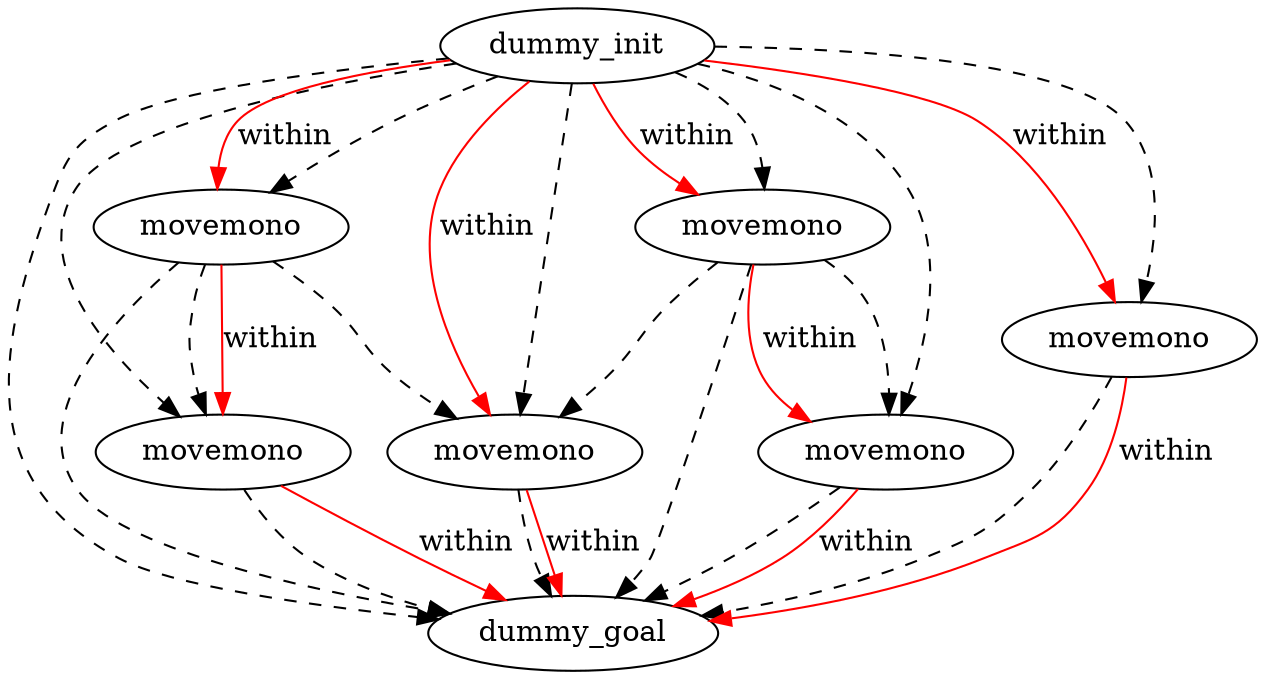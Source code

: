 digraph {
	"77e592ea-8f58-9592-f537-1acd6ae6e9ac" [label=dummy_init]
	"5870298c-3620-6014-7ea7-e3d3c8c40462" [label=dummy_goal]
	"288f1195-bdda-bc6d-f848-241a6afed8c6" [label=movemono]
	"16608380-5169-7823-169e-ad19cd1624ed" [label=movemono]
	"a46b4454-fd98-939a-0455-0590e547b69a" [label=movemono]
	"f486a80b-235e-07f9-3d5c-1c27c55f465a" [label=movemono]
	"2960a254-44bd-f3ad-19cf-4e7c128b8799" [label=movemono]
	"9dd39aa9-c5d0-7e49-f40a-dfefaaa92f82" [label=movemono]
	"a46b4454-fd98-939a-0455-0590e547b69a" -> "5870298c-3620-6014-7ea7-e3d3c8c40462" [color=black style=dashed]
	"2960a254-44bd-f3ad-19cf-4e7c128b8799" -> "f486a80b-235e-07f9-3d5c-1c27c55f465a" [color=black style=dashed]
	"77e592ea-8f58-9592-f537-1acd6ae6e9ac" -> "2960a254-44bd-f3ad-19cf-4e7c128b8799" [color=black style=dashed]
	"77e592ea-8f58-9592-f537-1acd6ae6e9ac" -> "16608380-5169-7823-169e-ad19cd1624ed" [color=black style=dashed]
	"9dd39aa9-c5d0-7e49-f40a-dfefaaa92f82" -> "288f1195-bdda-bc6d-f848-241a6afed8c6" [color=black style=dashed]
	"2960a254-44bd-f3ad-19cf-4e7c128b8799" -> "16608380-5169-7823-169e-ad19cd1624ed" [color=black style=dashed]
	"9dd39aa9-c5d0-7e49-f40a-dfefaaa92f82" -> "5870298c-3620-6014-7ea7-e3d3c8c40462" [color=black style=dashed]
	"288f1195-bdda-bc6d-f848-241a6afed8c6" -> "5870298c-3620-6014-7ea7-e3d3c8c40462" [color=black style=dashed]
	"77e592ea-8f58-9592-f537-1acd6ae6e9ac" -> "f486a80b-235e-07f9-3d5c-1c27c55f465a" [color=black style=dashed]
	"77e592ea-8f58-9592-f537-1acd6ae6e9ac" -> "288f1195-bdda-bc6d-f848-241a6afed8c6" [color=black style=dashed]
	"9dd39aa9-c5d0-7e49-f40a-dfefaaa92f82" -> "16608380-5169-7823-169e-ad19cd1624ed" [color=black style=dashed]
	"77e592ea-8f58-9592-f537-1acd6ae6e9ac" -> "5870298c-3620-6014-7ea7-e3d3c8c40462" [color=black style=dashed]
	"f486a80b-235e-07f9-3d5c-1c27c55f465a" -> "5870298c-3620-6014-7ea7-e3d3c8c40462" [color=black style=dashed]
	"77e592ea-8f58-9592-f537-1acd6ae6e9ac" -> "9dd39aa9-c5d0-7e49-f40a-dfefaaa92f82" [color=black style=dashed]
	"16608380-5169-7823-169e-ad19cd1624ed" -> "5870298c-3620-6014-7ea7-e3d3c8c40462" [color=black style=dashed]
	"77e592ea-8f58-9592-f537-1acd6ae6e9ac" -> "a46b4454-fd98-939a-0455-0590e547b69a" [color=black style=dashed]
	"2960a254-44bd-f3ad-19cf-4e7c128b8799" -> "5870298c-3620-6014-7ea7-e3d3c8c40462" [color=black style=dashed]
	"77e592ea-8f58-9592-f537-1acd6ae6e9ac" -> "a46b4454-fd98-939a-0455-0590e547b69a" [label=within color=red]
	"77e592ea-8f58-9592-f537-1acd6ae6e9ac" -> "2960a254-44bd-f3ad-19cf-4e7c128b8799" [label=within color=red]
	"77e592ea-8f58-9592-f537-1acd6ae6e9ac" -> "16608380-5169-7823-169e-ad19cd1624ed" [label=within color=red]
	"288f1195-bdda-bc6d-f848-241a6afed8c6" -> "5870298c-3620-6014-7ea7-e3d3c8c40462" [label=within color=red]
	"f486a80b-235e-07f9-3d5c-1c27c55f465a" -> "5870298c-3620-6014-7ea7-e3d3c8c40462" [label=within color=red]
	"9dd39aa9-c5d0-7e49-f40a-dfefaaa92f82" -> "288f1195-bdda-bc6d-f848-241a6afed8c6" [label=within color=red]
	"16608380-5169-7823-169e-ad19cd1624ed" -> "5870298c-3620-6014-7ea7-e3d3c8c40462" [label=within color=red]
	"a46b4454-fd98-939a-0455-0590e547b69a" -> "5870298c-3620-6014-7ea7-e3d3c8c40462" [label=within color=red]
	"2960a254-44bd-f3ad-19cf-4e7c128b8799" -> "f486a80b-235e-07f9-3d5c-1c27c55f465a" [label=within color=red]
	"77e592ea-8f58-9592-f537-1acd6ae6e9ac" -> "9dd39aa9-c5d0-7e49-f40a-dfefaaa92f82" [label=within color=red]
}
